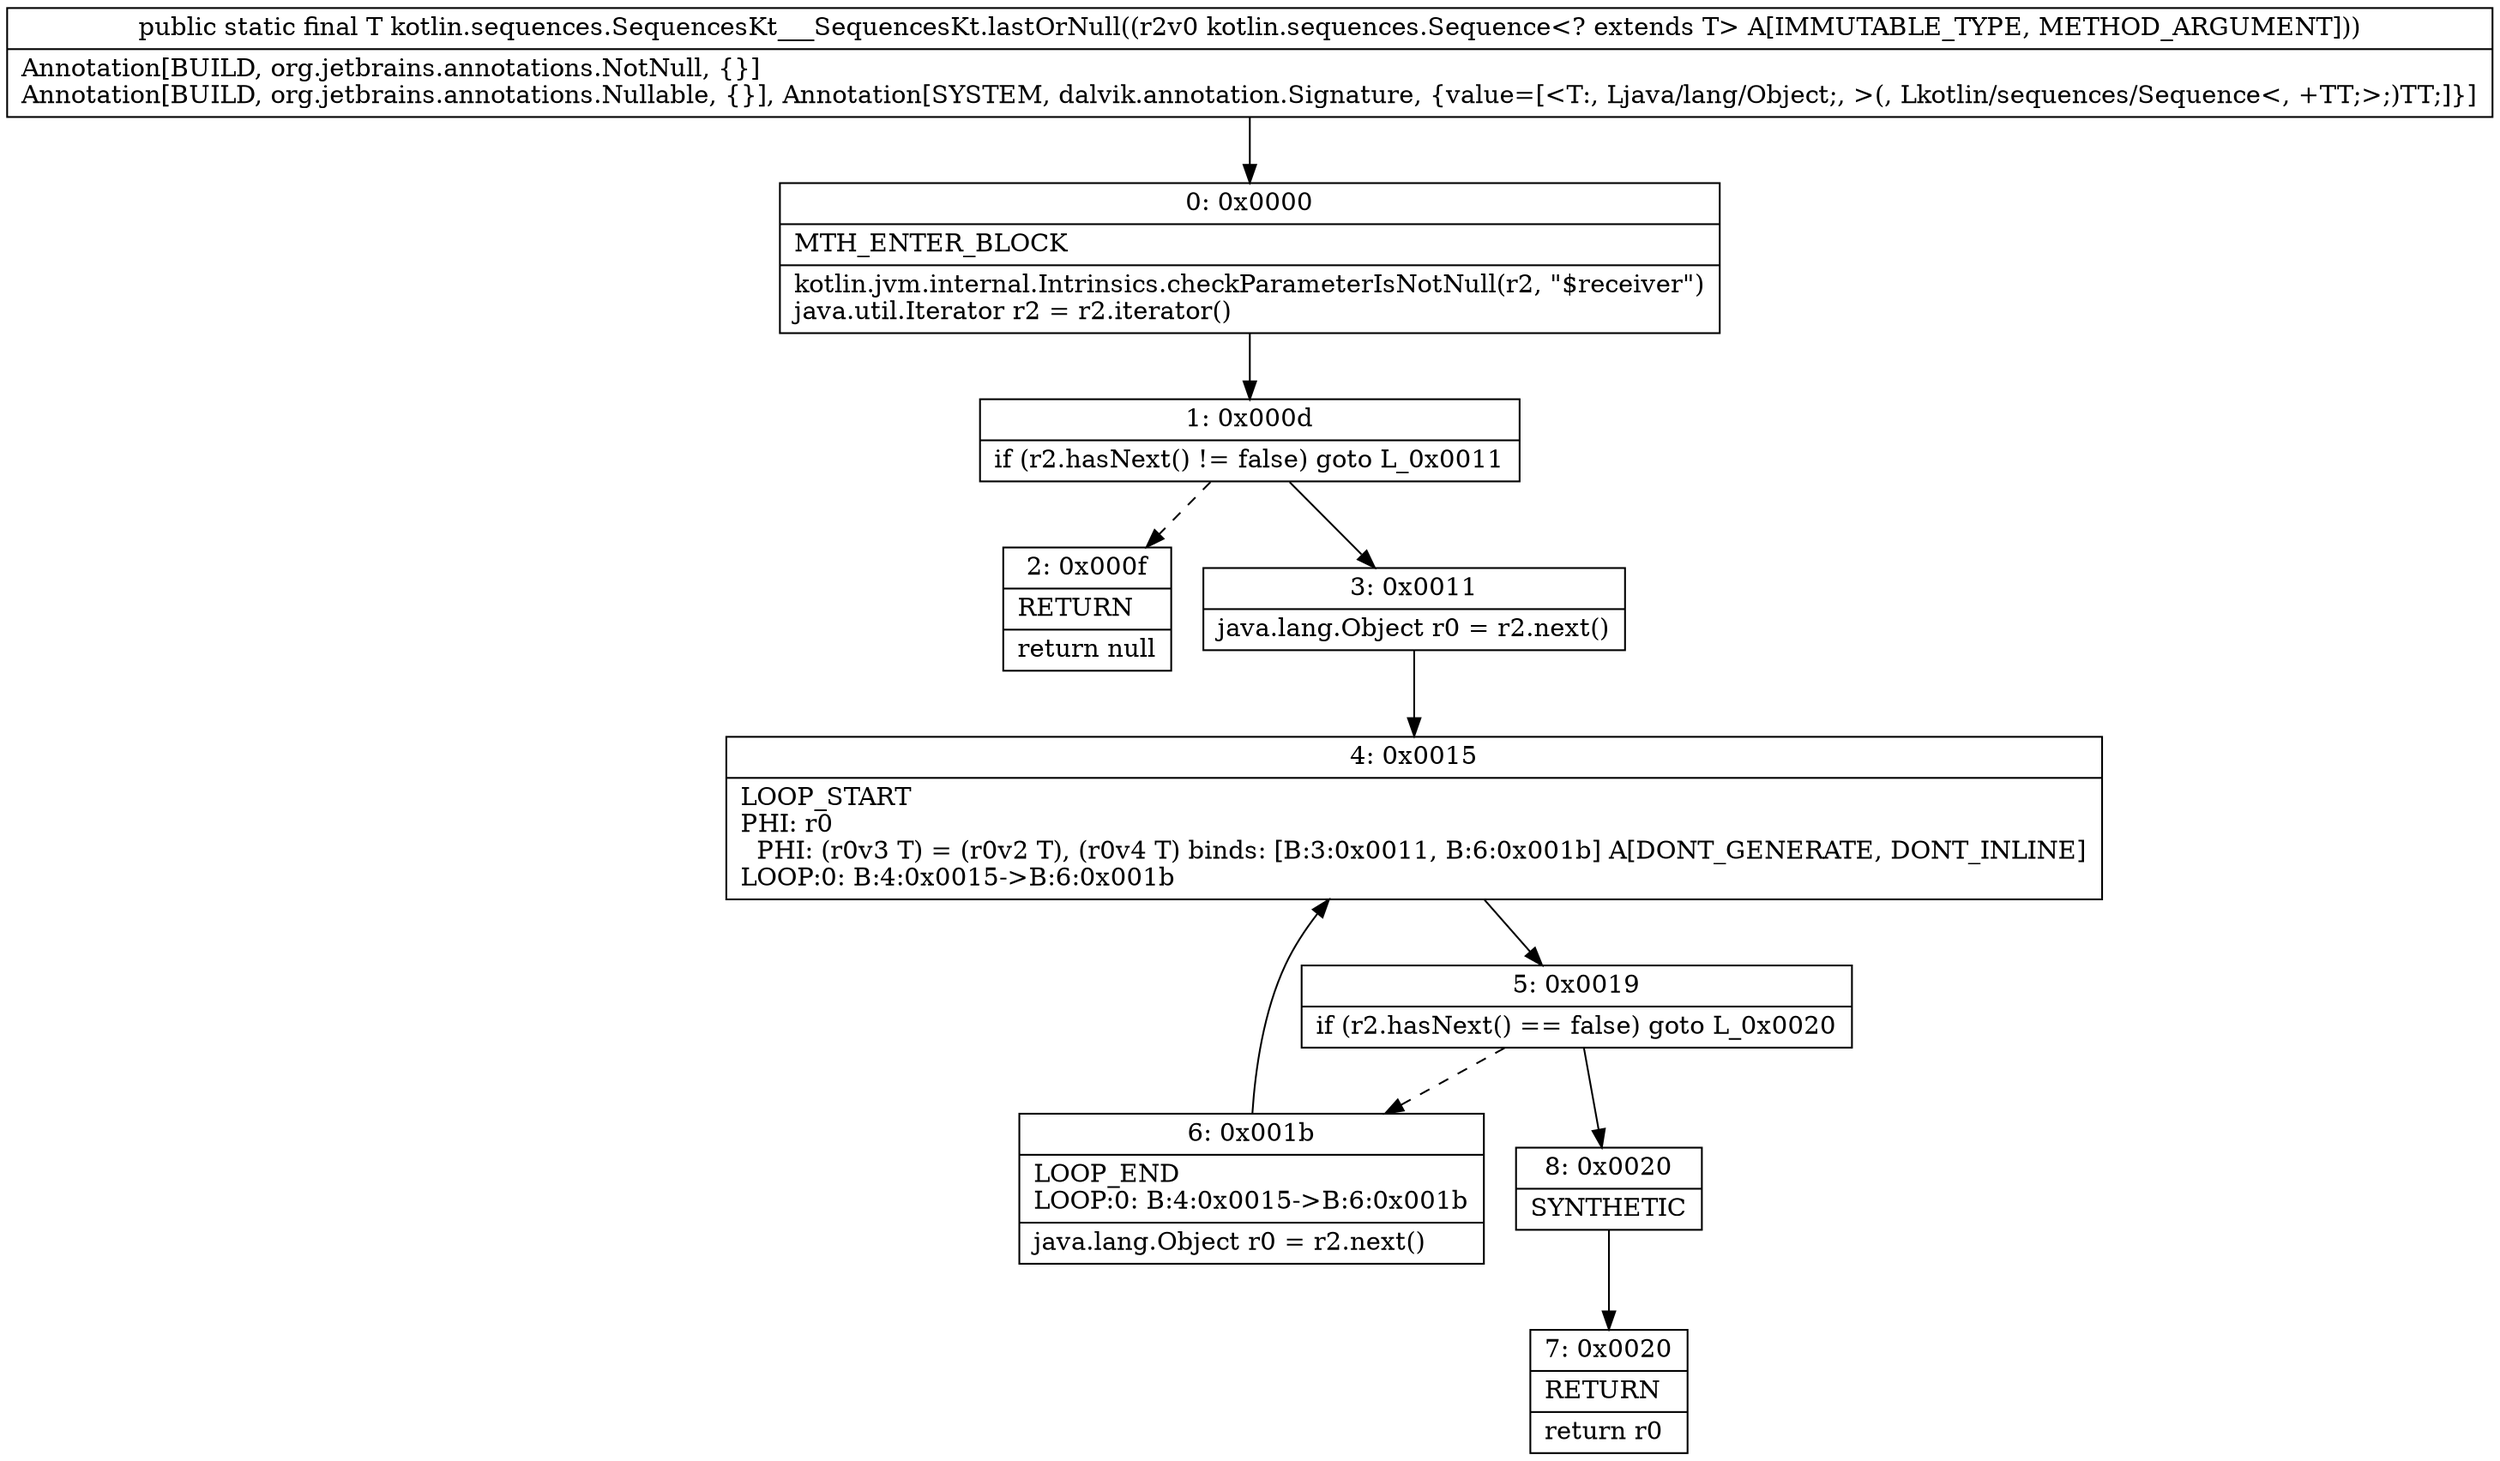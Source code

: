 digraph "CFG forkotlin.sequences.SequencesKt___SequencesKt.lastOrNull(Lkotlin\/sequences\/Sequence;)Ljava\/lang\/Object;" {
Node_0 [shape=record,label="{0\:\ 0x0000|MTH_ENTER_BLOCK\l|kotlin.jvm.internal.Intrinsics.checkParameterIsNotNull(r2, \"$receiver\")\ljava.util.Iterator r2 = r2.iterator()\l}"];
Node_1 [shape=record,label="{1\:\ 0x000d|if (r2.hasNext() != false) goto L_0x0011\l}"];
Node_2 [shape=record,label="{2\:\ 0x000f|RETURN\l|return null\l}"];
Node_3 [shape=record,label="{3\:\ 0x0011|java.lang.Object r0 = r2.next()\l}"];
Node_4 [shape=record,label="{4\:\ 0x0015|LOOP_START\lPHI: r0 \l  PHI: (r0v3 T) = (r0v2 T), (r0v4 T) binds: [B:3:0x0011, B:6:0x001b] A[DONT_GENERATE, DONT_INLINE]\lLOOP:0: B:4:0x0015\-\>B:6:0x001b\l}"];
Node_5 [shape=record,label="{5\:\ 0x0019|if (r2.hasNext() == false) goto L_0x0020\l}"];
Node_6 [shape=record,label="{6\:\ 0x001b|LOOP_END\lLOOP:0: B:4:0x0015\-\>B:6:0x001b\l|java.lang.Object r0 = r2.next()\l}"];
Node_7 [shape=record,label="{7\:\ 0x0020|RETURN\l|return r0\l}"];
Node_8 [shape=record,label="{8\:\ 0x0020|SYNTHETIC\l}"];
MethodNode[shape=record,label="{public static final T kotlin.sequences.SequencesKt___SequencesKt.lastOrNull((r2v0 kotlin.sequences.Sequence\<? extends T\> A[IMMUTABLE_TYPE, METHOD_ARGUMENT]))  | Annotation[BUILD, org.jetbrains.annotations.NotNull, \{\}]\lAnnotation[BUILD, org.jetbrains.annotations.Nullable, \{\}], Annotation[SYSTEM, dalvik.annotation.Signature, \{value=[\<T:, Ljava\/lang\/Object;, \>(, Lkotlin\/sequences\/Sequence\<, +TT;\>;)TT;]\}]\l}"];
MethodNode -> Node_0;
Node_0 -> Node_1;
Node_1 -> Node_2[style=dashed];
Node_1 -> Node_3;
Node_3 -> Node_4;
Node_4 -> Node_5;
Node_5 -> Node_6[style=dashed];
Node_5 -> Node_8;
Node_6 -> Node_4;
Node_8 -> Node_7;
}

